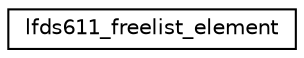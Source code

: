 digraph "Graphical Class Hierarchy"
{
 // LATEX_PDF_SIZE
  edge [fontname="Helvetica",fontsize="10",labelfontname="Helvetica",labelfontsize="10"];
  node [fontname="Helvetica",fontsize="10",shape=record];
  rankdir="LR";
  Node0 [label="lfds611_freelist_element",height=0.2,width=0.4,color="black", fillcolor="white", style="filled",URL="$structlfds611__freelist__element.html",tooltip=" "];
}
